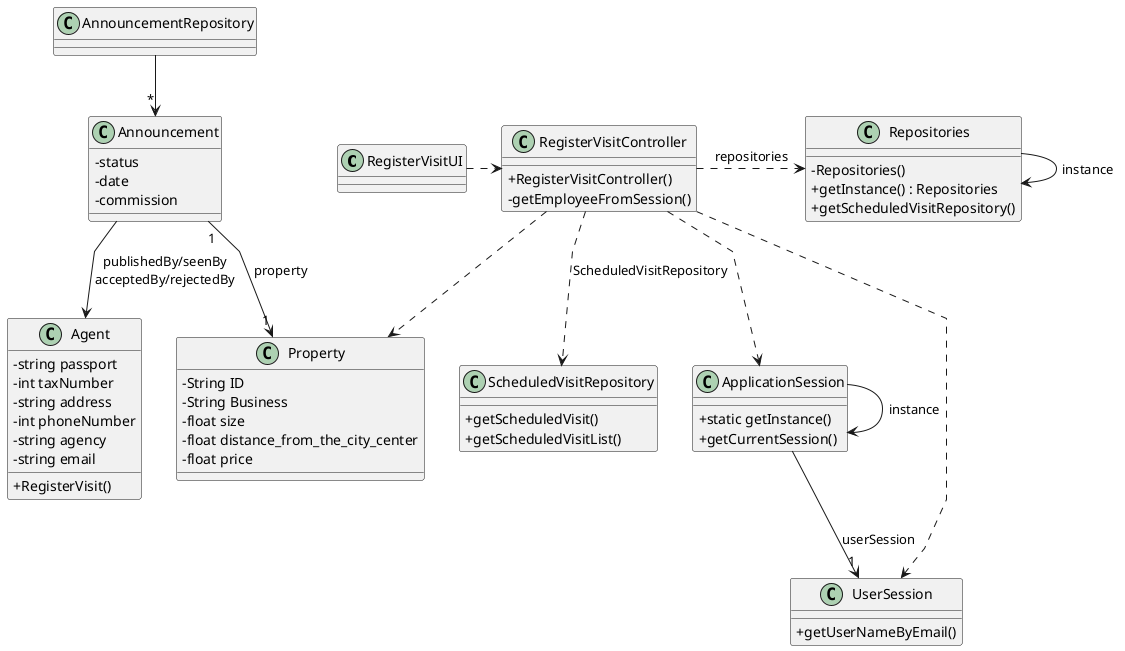 @startuml
'skinparam monochrome true
skinparam packageStyle rectangle
skinparam shadowing false
skinparam linetype polyline
'skinparam linetype orto

skinparam classAttributeIconSize 0

'left to right direction

class RegisterVisitUI{
}

class RegisterVisitController {
    + RegisterVisitController()
    - getEmployeeFromSession()

}

class ApplicationSession
{
    + static getInstance()
    + getCurrentSession()
}

class UserSession
{
    + getUserNameByEmail()
}


class Repositories {
    - Repositories()
    + getInstance() : Repositories
    + getScheduledVisitRepository()
}

class ScheduledVisitRepository{
    +getScheduledVisit()
    +getScheduledVisitList()
}

class Announcement{
    - status
    - date
    -commission
}

class Property{
  -String ID
  -String Business
  -float size
  -float distance_from_the_city_center
  -float price
}



class Agent {
    -string passport
    -int taxNumber
    -string address
    -int phoneNumber
    -string agency
    -string email
    +RegisterVisit()

}



Repositories -> Repositories : instance
ApplicationSession -> ApplicationSession : instance
RegisterVisitController .> Repositories : repositories


ApplicationSession --> "1" UserSession : userSession


RegisterVisitController ..> ApplicationSession
RegisterVisitController ..> UserSession

RegisterVisitUI .> RegisterVisitController

RegisterVisitController ..> Property

RegisterVisitController ..> ScheduledVisitRepository : ScheduledVisitRepository

AnnouncementRepository --> "*" Announcement

Announcement "1" --> "1" Property: property

Announcement --> Agent : publishedBy/seenBy\nacceptedBy/rejectedBy

@enduml